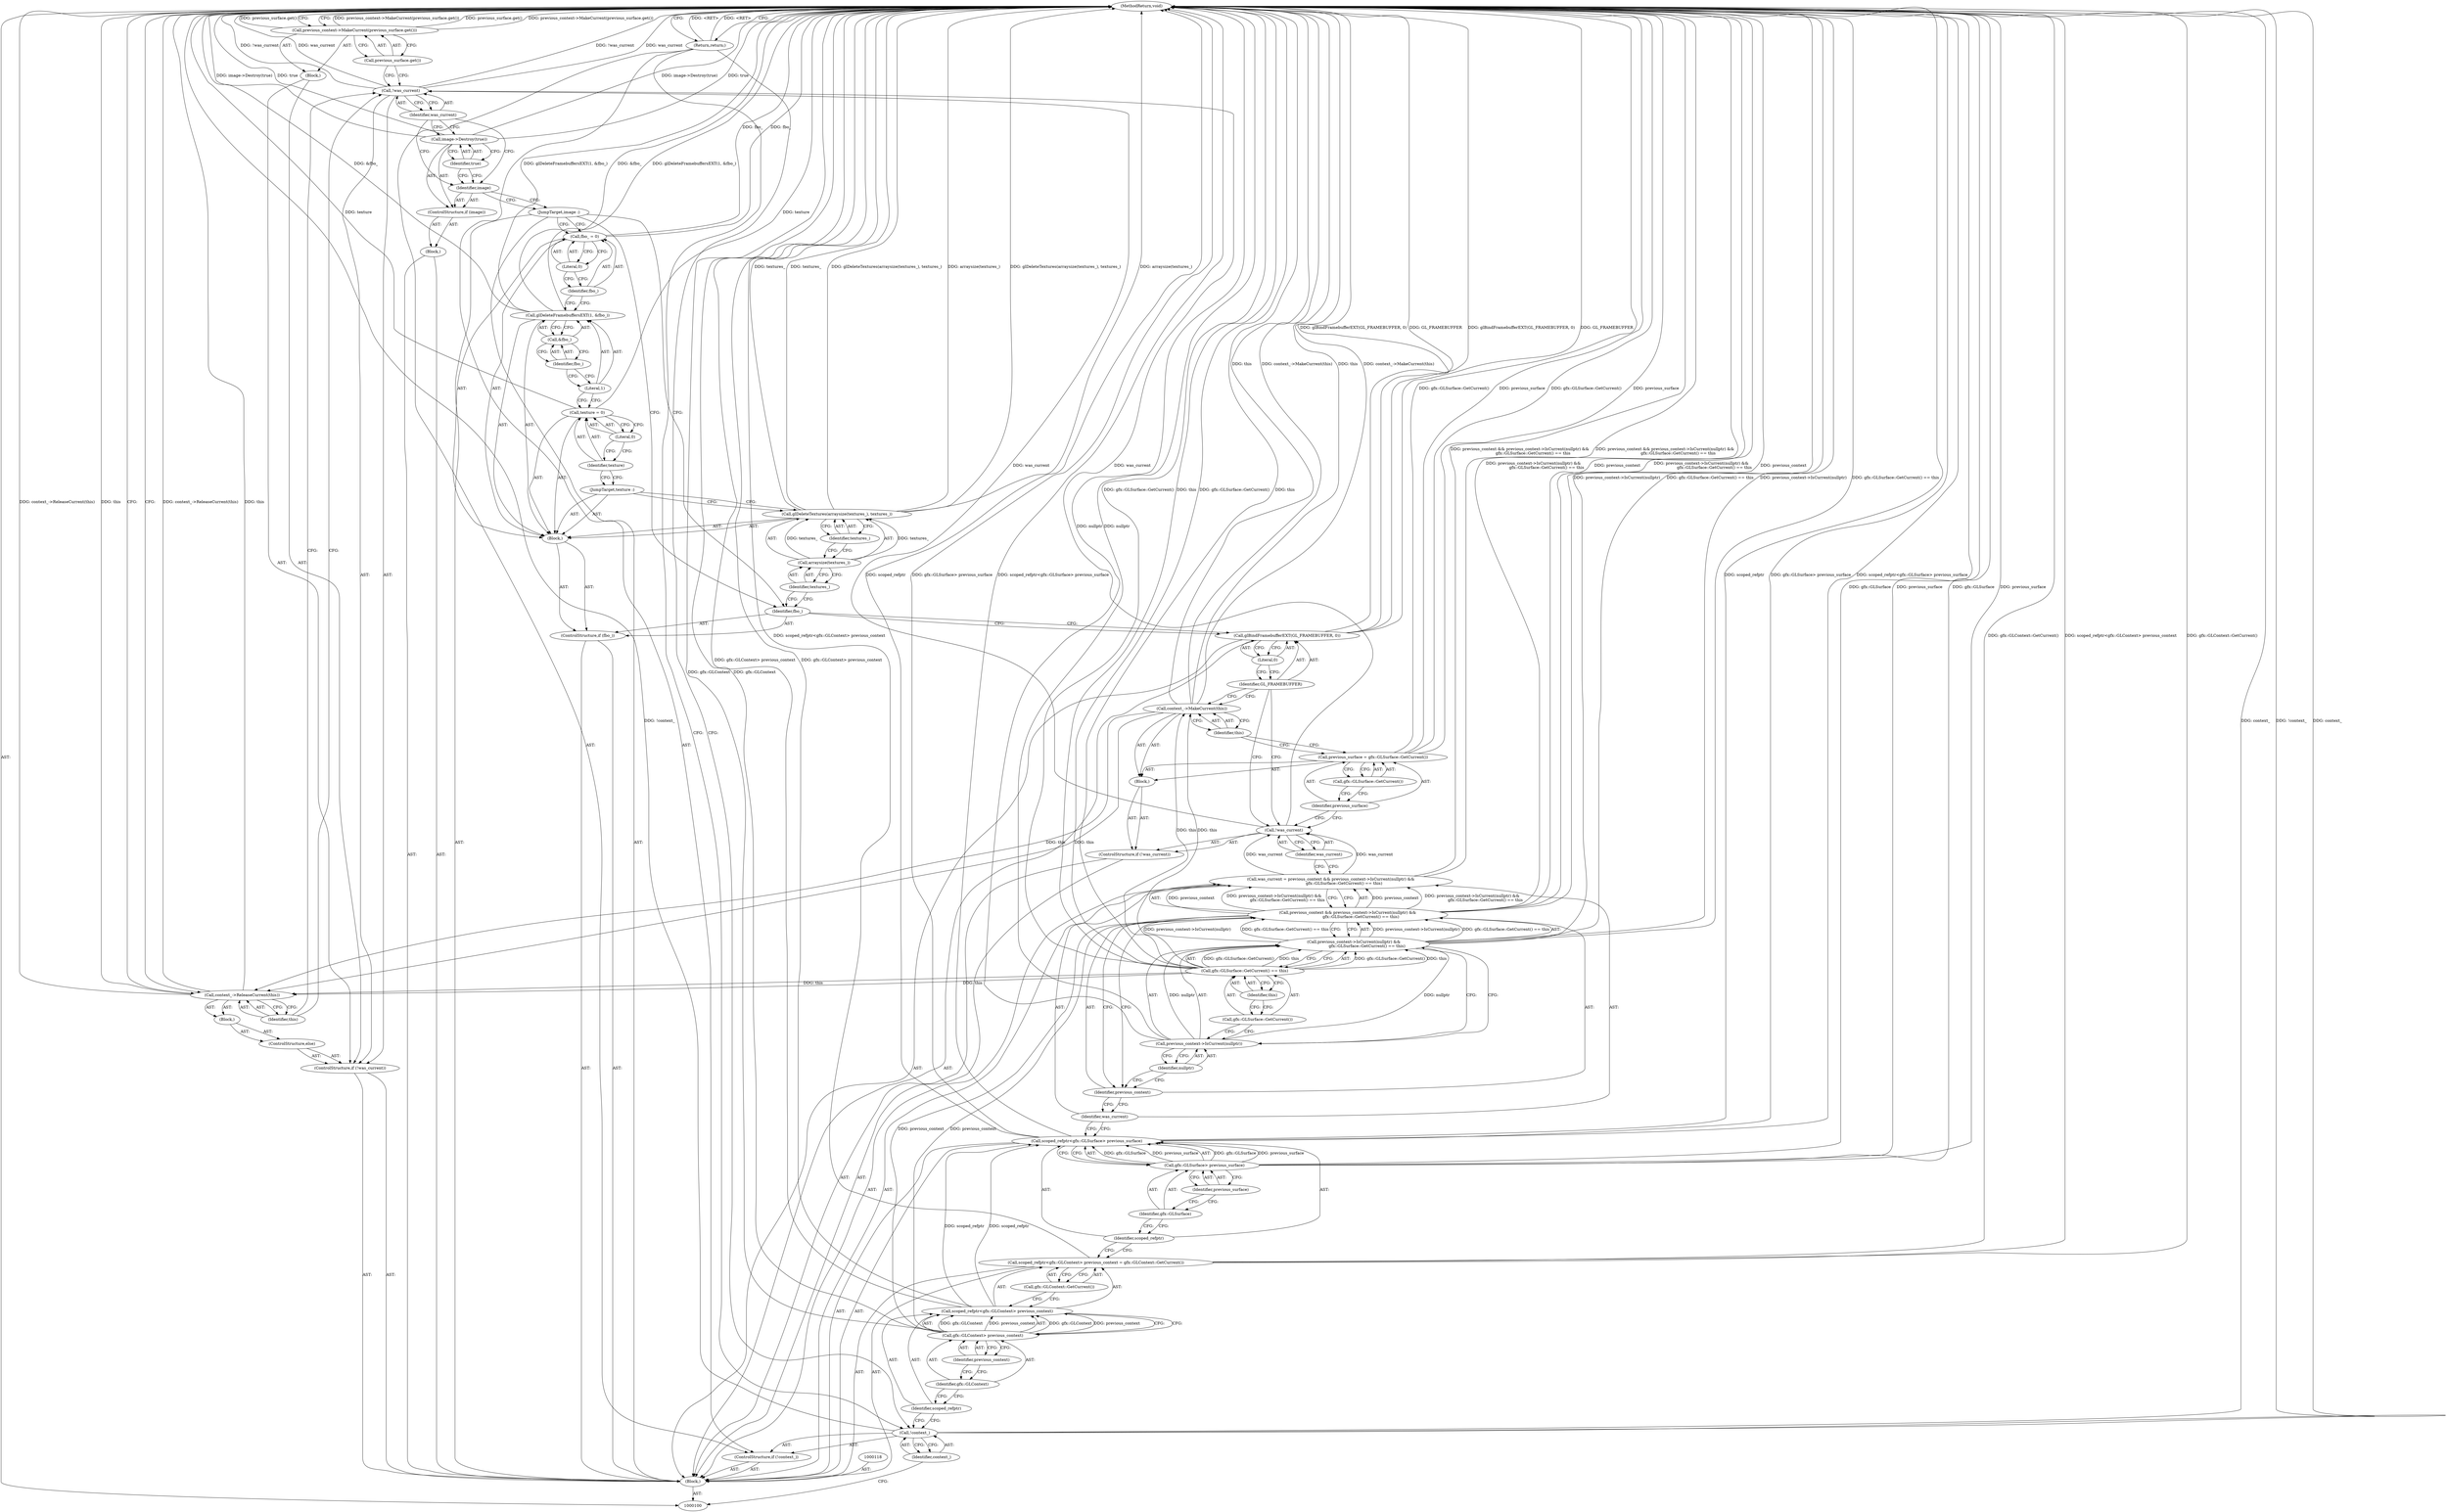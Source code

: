digraph "1_Chrome_2f663de43634c1197a7a2ed8afc12cb6dc565bd0" {
"1000175" [label="(MethodReturn,void)"];
"1000101" [label="(Block,)"];
"1000135" [label="(Call,gfx::GLSurface::GetCurrent())"];
"1000133" [label="(Call,previous_surface = gfx::GLSurface::GetCurrent())"];
"1000134" [label="(Identifier,previous_surface)"];
"1000137" [label="(Identifier,this)"];
"1000136" [label="(Call,context_->MakeCurrent(this))"];
"1000138" [label="(Call,glBindFramebufferEXT(GL_FRAMEBUFFER, 0))"];
"1000139" [label="(Identifier,GL_FRAMEBUFFER)"];
"1000140" [label="(Literal,0)"];
"1000143" [label="(Block,)"];
"1000141" [label="(ControlStructure,if (fbo_))"];
"1000142" [label="(Identifier,fbo_)"];
"1000145" [label="(Call,arraysize(textures_))"];
"1000146" [label="(Identifier,textures_)"];
"1000144" [label="(Call,glDeleteTextures(arraysize(textures_), textures_))"];
"1000147" [label="(Identifier,textures_)"];
"1000148" [label="(JumpTarget,texture :)"];
"1000151" [label="(Literal,0)"];
"1000149" [label="(Call,texture = 0)"];
"1000150" [label="(Identifier,texture)"];
"1000153" [label="(Literal,1)"];
"1000154" [label="(Call,&fbo_)"];
"1000155" [label="(Identifier,fbo_)"];
"1000152" [label="(Call,glDeleteFramebuffersEXT(1, &fbo_))"];
"1000102" [label="(ControlStructure,if (!context_))"];
"1000103" [label="(Call,!context_)"];
"1000104" [label="(Identifier,context_)"];
"1000158" [label="(Literal,0)"];
"1000156" [label="(Call,fbo_ = 0)"];
"1000157" [label="(Identifier,fbo_)"];
"1000159" [label="(JumpTarget,image :)"];
"1000160" [label="(Block,)"];
"1000161" [label="(ControlStructure,if (image))"];
"1000162" [label="(Identifier,image)"];
"1000164" [label="(Identifier,true)"];
"1000163" [label="(Call,image->Destroy(true))"];
"1000168" [label="(Block,)"];
"1000165" [label="(ControlStructure,if (!was_current))"];
"1000166" [label="(Call,!was_current)"];
"1000167" [label="(Identifier,was_current)"];
"1000170" [label="(Call,previous_surface.get())"];
"1000169" [label="(Call,previous_context->MakeCurrent(previous_surface.get()))"];
"1000171" [label="(ControlStructure,else)"];
"1000172" [label="(Block,)"];
"1000105" [label="(Return,return;)"];
"1000174" [label="(Identifier,this)"];
"1000173" [label="(Call,context_->ReleaseCurrent(this))"];
"1000109" [label="(Call,gfx::GLContext> previous_context)"];
"1000110" [label="(Identifier,gfx::GLContext)"];
"1000106" [label="(Call,scoped_refptr<gfx::GLContext> previous_context = gfx::GLContext::GetCurrent())"];
"1000107" [label="(Call,scoped_refptr<gfx::GLContext> previous_context)"];
"1000108" [label="(Identifier,scoped_refptr)"];
"1000111" [label="(Identifier,previous_context)"];
"1000112" [label="(Call,gfx::GLContext::GetCurrent())"];
"1000115" [label="(Call,gfx::GLSurface> previous_surface)"];
"1000116" [label="(Identifier,gfx::GLSurface)"];
"1000113" [label="(Call,scoped_refptr<gfx::GLSurface> previous_surface)"];
"1000114" [label="(Identifier,scoped_refptr)"];
"1000117" [label="(Identifier,previous_surface)"];
"1000121" [label="(Call,previous_context && previous_context->IsCurrent(nullptr) &&\n                     gfx::GLSurface::GetCurrent() == this)"];
"1000122" [label="(Identifier,previous_context)"];
"1000123" [label="(Call,previous_context->IsCurrent(nullptr) &&\n                     gfx::GLSurface::GetCurrent() == this)"];
"1000124" [label="(Call,previous_context->IsCurrent(nullptr))"];
"1000125" [label="(Identifier,nullptr)"];
"1000119" [label="(Call,was_current = previous_context && previous_context->IsCurrent(nullptr) &&\n                     gfx::GLSurface::GetCurrent() == this)"];
"1000120" [label="(Identifier,was_current)"];
"1000126" [label="(Call,gfx::GLSurface::GetCurrent() == this)"];
"1000127" [label="(Call,gfx::GLSurface::GetCurrent())"];
"1000128" [label="(Identifier,this)"];
"1000129" [label="(ControlStructure,if (!was_current))"];
"1000132" [label="(Block,)"];
"1000130" [label="(Call,!was_current)"];
"1000131" [label="(Identifier,was_current)"];
"1000175" -> "1000100"  [label="AST: "];
"1000175" -> "1000105"  [label="CFG: "];
"1000175" -> "1000169"  [label="CFG: "];
"1000175" -> "1000173"  [label="CFG: "];
"1000115" -> "1000175"  [label="DDG: previous_surface"];
"1000115" -> "1000175"  [label="DDG: gfx::GLSurface"];
"1000124" -> "1000175"  [label="DDG: nullptr"];
"1000106" -> "1000175"  [label="DDG: scoped_refptr<gfx::GLContext> previous_context"];
"1000106" -> "1000175"  [label="DDG: gfx::GLContext::GetCurrent()"];
"1000169" -> "1000175"  [label="DDG: previous_context->MakeCurrent(previous_surface.get())"];
"1000169" -> "1000175"  [label="DDG: previous_surface.get()"];
"1000156" -> "1000175"  [label="DDG: fbo_"];
"1000103" -> "1000175"  [label="DDG: context_"];
"1000103" -> "1000175"  [label="DDG: !context_"];
"1000113" -> "1000175"  [label="DDG: scoped_refptr"];
"1000113" -> "1000175"  [label="DDG: gfx::GLSurface> previous_surface"];
"1000113" -> "1000175"  [label="DDG: scoped_refptr<gfx::GLSurface> previous_surface"];
"1000126" -> "1000175"  [label="DDG: gfx::GLSurface::GetCurrent()"];
"1000126" -> "1000175"  [label="DDG: this"];
"1000152" -> "1000175"  [label="DDG: &fbo_"];
"1000152" -> "1000175"  [label="DDG: glDeleteFramebuffersEXT(1, &fbo_)"];
"1000163" -> "1000175"  [label="DDG: image->Destroy(true)"];
"1000163" -> "1000175"  [label="DDG: true"];
"1000123" -> "1000175"  [label="DDG: previous_context->IsCurrent(nullptr)"];
"1000123" -> "1000175"  [label="DDG: gfx::GLSurface::GetCurrent() == this"];
"1000121" -> "1000175"  [label="DDG: previous_context->IsCurrent(nullptr) &&\n                     gfx::GLSurface::GetCurrent() == this"];
"1000121" -> "1000175"  [label="DDG: previous_context"];
"1000138" -> "1000175"  [label="DDG: GL_FRAMEBUFFER"];
"1000138" -> "1000175"  [label="DDG: glBindFramebufferEXT(GL_FRAMEBUFFER, 0)"];
"1000166" -> "1000175"  [label="DDG: !was_current"];
"1000166" -> "1000175"  [label="DDG: was_current"];
"1000144" -> "1000175"  [label="DDG: glDeleteTextures(arraysize(textures_), textures_)"];
"1000144" -> "1000175"  [label="DDG: arraysize(textures_)"];
"1000144" -> "1000175"  [label="DDG: textures_"];
"1000133" -> "1000175"  [label="DDG: previous_surface"];
"1000133" -> "1000175"  [label="DDG: gfx::GLSurface::GetCurrent()"];
"1000119" -> "1000175"  [label="DDG: previous_context && previous_context->IsCurrent(nullptr) &&\n                     gfx::GLSurface::GetCurrent() == this"];
"1000109" -> "1000175"  [label="DDG: gfx::GLContext"];
"1000173" -> "1000175"  [label="DDG: context_->ReleaseCurrent(this)"];
"1000173" -> "1000175"  [label="DDG: this"];
"1000136" -> "1000175"  [label="DDG: context_->MakeCurrent(this)"];
"1000136" -> "1000175"  [label="DDG: this"];
"1000149" -> "1000175"  [label="DDG: texture"];
"1000107" -> "1000175"  [label="DDG: gfx::GLContext> previous_context"];
"1000105" -> "1000175"  [label="DDG: <RET>"];
"1000101" -> "1000100"  [label="AST: "];
"1000102" -> "1000101"  [label="AST: "];
"1000106" -> "1000101"  [label="AST: "];
"1000113" -> "1000101"  [label="AST: "];
"1000118" -> "1000101"  [label="AST: "];
"1000119" -> "1000101"  [label="AST: "];
"1000129" -> "1000101"  [label="AST: "];
"1000138" -> "1000101"  [label="AST: "];
"1000141" -> "1000101"  [label="AST: "];
"1000159" -> "1000101"  [label="AST: "];
"1000160" -> "1000101"  [label="AST: "];
"1000165" -> "1000101"  [label="AST: "];
"1000135" -> "1000133"  [label="AST: "];
"1000135" -> "1000134"  [label="CFG: "];
"1000133" -> "1000135"  [label="CFG: "];
"1000133" -> "1000132"  [label="AST: "];
"1000133" -> "1000135"  [label="CFG: "];
"1000134" -> "1000133"  [label="AST: "];
"1000135" -> "1000133"  [label="AST: "];
"1000137" -> "1000133"  [label="CFG: "];
"1000133" -> "1000175"  [label="DDG: previous_surface"];
"1000133" -> "1000175"  [label="DDG: gfx::GLSurface::GetCurrent()"];
"1000134" -> "1000133"  [label="AST: "];
"1000134" -> "1000130"  [label="CFG: "];
"1000135" -> "1000134"  [label="CFG: "];
"1000137" -> "1000136"  [label="AST: "];
"1000137" -> "1000133"  [label="CFG: "];
"1000136" -> "1000137"  [label="CFG: "];
"1000136" -> "1000132"  [label="AST: "];
"1000136" -> "1000137"  [label="CFG: "];
"1000137" -> "1000136"  [label="AST: "];
"1000139" -> "1000136"  [label="CFG: "];
"1000136" -> "1000175"  [label="DDG: context_->MakeCurrent(this)"];
"1000136" -> "1000175"  [label="DDG: this"];
"1000126" -> "1000136"  [label="DDG: this"];
"1000136" -> "1000173"  [label="DDG: this"];
"1000138" -> "1000101"  [label="AST: "];
"1000138" -> "1000140"  [label="CFG: "];
"1000139" -> "1000138"  [label="AST: "];
"1000140" -> "1000138"  [label="AST: "];
"1000142" -> "1000138"  [label="CFG: "];
"1000138" -> "1000175"  [label="DDG: GL_FRAMEBUFFER"];
"1000138" -> "1000175"  [label="DDG: glBindFramebufferEXT(GL_FRAMEBUFFER, 0)"];
"1000139" -> "1000138"  [label="AST: "];
"1000139" -> "1000136"  [label="CFG: "];
"1000139" -> "1000130"  [label="CFG: "];
"1000140" -> "1000139"  [label="CFG: "];
"1000140" -> "1000138"  [label="AST: "];
"1000140" -> "1000139"  [label="CFG: "];
"1000138" -> "1000140"  [label="CFG: "];
"1000143" -> "1000141"  [label="AST: "];
"1000144" -> "1000143"  [label="AST: "];
"1000148" -> "1000143"  [label="AST: "];
"1000149" -> "1000143"  [label="AST: "];
"1000152" -> "1000143"  [label="AST: "];
"1000156" -> "1000143"  [label="AST: "];
"1000141" -> "1000101"  [label="AST: "];
"1000142" -> "1000141"  [label="AST: "];
"1000143" -> "1000141"  [label="AST: "];
"1000142" -> "1000141"  [label="AST: "];
"1000142" -> "1000138"  [label="CFG: "];
"1000146" -> "1000142"  [label="CFG: "];
"1000159" -> "1000142"  [label="CFG: "];
"1000145" -> "1000144"  [label="AST: "];
"1000145" -> "1000146"  [label="CFG: "];
"1000146" -> "1000145"  [label="AST: "];
"1000147" -> "1000145"  [label="CFG: "];
"1000145" -> "1000144"  [label="DDG: textures_"];
"1000146" -> "1000145"  [label="AST: "];
"1000146" -> "1000142"  [label="CFG: "];
"1000145" -> "1000146"  [label="CFG: "];
"1000144" -> "1000143"  [label="AST: "];
"1000144" -> "1000147"  [label="CFG: "];
"1000145" -> "1000144"  [label="AST: "];
"1000147" -> "1000144"  [label="AST: "];
"1000148" -> "1000144"  [label="CFG: "];
"1000144" -> "1000175"  [label="DDG: glDeleteTextures(arraysize(textures_), textures_)"];
"1000144" -> "1000175"  [label="DDG: arraysize(textures_)"];
"1000144" -> "1000175"  [label="DDG: textures_"];
"1000145" -> "1000144"  [label="DDG: textures_"];
"1000147" -> "1000144"  [label="AST: "];
"1000147" -> "1000145"  [label="CFG: "];
"1000144" -> "1000147"  [label="CFG: "];
"1000148" -> "1000143"  [label="AST: "];
"1000148" -> "1000144"  [label="CFG: "];
"1000150" -> "1000148"  [label="CFG: "];
"1000151" -> "1000149"  [label="AST: "];
"1000151" -> "1000150"  [label="CFG: "];
"1000149" -> "1000151"  [label="CFG: "];
"1000149" -> "1000143"  [label="AST: "];
"1000149" -> "1000151"  [label="CFG: "];
"1000150" -> "1000149"  [label="AST: "];
"1000151" -> "1000149"  [label="AST: "];
"1000153" -> "1000149"  [label="CFG: "];
"1000149" -> "1000175"  [label="DDG: texture"];
"1000150" -> "1000149"  [label="AST: "];
"1000150" -> "1000148"  [label="CFG: "];
"1000151" -> "1000150"  [label="CFG: "];
"1000153" -> "1000152"  [label="AST: "];
"1000153" -> "1000149"  [label="CFG: "];
"1000155" -> "1000153"  [label="CFG: "];
"1000154" -> "1000152"  [label="AST: "];
"1000154" -> "1000155"  [label="CFG: "];
"1000155" -> "1000154"  [label="AST: "];
"1000152" -> "1000154"  [label="CFG: "];
"1000155" -> "1000154"  [label="AST: "];
"1000155" -> "1000153"  [label="CFG: "];
"1000154" -> "1000155"  [label="CFG: "];
"1000152" -> "1000143"  [label="AST: "];
"1000152" -> "1000154"  [label="CFG: "];
"1000153" -> "1000152"  [label="AST: "];
"1000154" -> "1000152"  [label="AST: "];
"1000157" -> "1000152"  [label="CFG: "];
"1000152" -> "1000175"  [label="DDG: &fbo_"];
"1000152" -> "1000175"  [label="DDG: glDeleteFramebuffersEXT(1, &fbo_)"];
"1000102" -> "1000101"  [label="AST: "];
"1000103" -> "1000102"  [label="AST: "];
"1000105" -> "1000102"  [label="AST: "];
"1000103" -> "1000102"  [label="AST: "];
"1000103" -> "1000104"  [label="CFG: "];
"1000104" -> "1000103"  [label="AST: "];
"1000105" -> "1000103"  [label="CFG: "];
"1000108" -> "1000103"  [label="CFG: "];
"1000103" -> "1000175"  [label="DDG: context_"];
"1000103" -> "1000175"  [label="DDG: !context_"];
"1000104" -> "1000103"  [label="AST: "];
"1000104" -> "1000100"  [label="CFG: "];
"1000103" -> "1000104"  [label="CFG: "];
"1000158" -> "1000156"  [label="AST: "];
"1000158" -> "1000157"  [label="CFG: "];
"1000156" -> "1000158"  [label="CFG: "];
"1000156" -> "1000143"  [label="AST: "];
"1000156" -> "1000158"  [label="CFG: "];
"1000157" -> "1000156"  [label="AST: "];
"1000158" -> "1000156"  [label="AST: "];
"1000159" -> "1000156"  [label="CFG: "];
"1000156" -> "1000175"  [label="DDG: fbo_"];
"1000157" -> "1000156"  [label="AST: "];
"1000157" -> "1000152"  [label="CFG: "];
"1000158" -> "1000157"  [label="CFG: "];
"1000159" -> "1000101"  [label="AST: "];
"1000159" -> "1000156"  [label="CFG: "];
"1000159" -> "1000142"  [label="CFG: "];
"1000162" -> "1000159"  [label="CFG: "];
"1000160" -> "1000101"  [label="AST: "];
"1000161" -> "1000160"  [label="AST: "];
"1000161" -> "1000160"  [label="AST: "];
"1000162" -> "1000161"  [label="AST: "];
"1000163" -> "1000161"  [label="AST: "];
"1000162" -> "1000161"  [label="AST: "];
"1000162" -> "1000159"  [label="CFG: "];
"1000164" -> "1000162"  [label="CFG: "];
"1000167" -> "1000162"  [label="CFG: "];
"1000164" -> "1000163"  [label="AST: "];
"1000164" -> "1000162"  [label="CFG: "];
"1000163" -> "1000164"  [label="CFG: "];
"1000163" -> "1000161"  [label="AST: "];
"1000163" -> "1000164"  [label="CFG: "];
"1000164" -> "1000163"  [label="AST: "];
"1000167" -> "1000163"  [label="CFG: "];
"1000163" -> "1000175"  [label="DDG: image->Destroy(true)"];
"1000163" -> "1000175"  [label="DDG: true"];
"1000168" -> "1000165"  [label="AST: "];
"1000169" -> "1000168"  [label="AST: "];
"1000165" -> "1000101"  [label="AST: "];
"1000166" -> "1000165"  [label="AST: "];
"1000168" -> "1000165"  [label="AST: "];
"1000171" -> "1000165"  [label="AST: "];
"1000166" -> "1000165"  [label="AST: "];
"1000166" -> "1000167"  [label="CFG: "];
"1000167" -> "1000166"  [label="AST: "];
"1000170" -> "1000166"  [label="CFG: "];
"1000174" -> "1000166"  [label="CFG: "];
"1000166" -> "1000175"  [label="DDG: !was_current"];
"1000166" -> "1000175"  [label="DDG: was_current"];
"1000130" -> "1000166"  [label="DDG: was_current"];
"1000167" -> "1000166"  [label="AST: "];
"1000167" -> "1000163"  [label="CFG: "];
"1000167" -> "1000162"  [label="CFG: "];
"1000166" -> "1000167"  [label="CFG: "];
"1000170" -> "1000169"  [label="AST: "];
"1000170" -> "1000166"  [label="CFG: "];
"1000169" -> "1000170"  [label="CFG: "];
"1000169" -> "1000168"  [label="AST: "];
"1000169" -> "1000170"  [label="CFG: "];
"1000170" -> "1000169"  [label="AST: "];
"1000175" -> "1000169"  [label="CFG: "];
"1000169" -> "1000175"  [label="DDG: previous_context->MakeCurrent(previous_surface.get())"];
"1000169" -> "1000175"  [label="DDG: previous_surface.get()"];
"1000171" -> "1000165"  [label="AST: "];
"1000172" -> "1000171"  [label="AST: "];
"1000172" -> "1000171"  [label="AST: "];
"1000173" -> "1000172"  [label="AST: "];
"1000105" -> "1000102"  [label="AST: "];
"1000105" -> "1000103"  [label="CFG: "];
"1000175" -> "1000105"  [label="CFG: "];
"1000105" -> "1000175"  [label="DDG: <RET>"];
"1000174" -> "1000173"  [label="AST: "];
"1000174" -> "1000166"  [label="CFG: "];
"1000173" -> "1000174"  [label="CFG: "];
"1000173" -> "1000172"  [label="AST: "];
"1000173" -> "1000174"  [label="CFG: "];
"1000174" -> "1000173"  [label="AST: "];
"1000175" -> "1000173"  [label="CFG: "];
"1000173" -> "1000175"  [label="DDG: context_->ReleaseCurrent(this)"];
"1000173" -> "1000175"  [label="DDG: this"];
"1000126" -> "1000173"  [label="DDG: this"];
"1000136" -> "1000173"  [label="DDG: this"];
"1000109" -> "1000107"  [label="AST: "];
"1000109" -> "1000111"  [label="CFG: "];
"1000110" -> "1000109"  [label="AST: "];
"1000111" -> "1000109"  [label="AST: "];
"1000107" -> "1000109"  [label="CFG: "];
"1000109" -> "1000175"  [label="DDG: gfx::GLContext"];
"1000109" -> "1000107"  [label="DDG: gfx::GLContext"];
"1000109" -> "1000107"  [label="DDG: previous_context"];
"1000109" -> "1000121"  [label="DDG: previous_context"];
"1000110" -> "1000109"  [label="AST: "];
"1000110" -> "1000108"  [label="CFG: "];
"1000111" -> "1000110"  [label="CFG: "];
"1000106" -> "1000101"  [label="AST: "];
"1000106" -> "1000112"  [label="CFG: "];
"1000107" -> "1000106"  [label="AST: "];
"1000112" -> "1000106"  [label="AST: "];
"1000114" -> "1000106"  [label="CFG: "];
"1000106" -> "1000175"  [label="DDG: scoped_refptr<gfx::GLContext> previous_context"];
"1000106" -> "1000175"  [label="DDG: gfx::GLContext::GetCurrent()"];
"1000107" -> "1000106"  [label="AST: "];
"1000107" -> "1000109"  [label="CFG: "];
"1000108" -> "1000107"  [label="AST: "];
"1000109" -> "1000107"  [label="AST: "];
"1000112" -> "1000107"  [label="CFG: "];
"1000107" -> "1000175"  [label="DDG: gfx::GLContext> previous_context"];
"1000109" -> "1000107"  [label="DDG: gfx::GLContext"];
"1000109" -> "1000107"  [label="DDG: previous_context"];
"1000107" -> "1000113"  [label="DDG: scoped_refptr"];
"1000108" -> "1000107"  [label="AST: "];
"1000108" -> "1000103"  [label="CFG: "];
"1000110" -> "1000108"  [label="CFG: "];
"1000111" -> "1000109"  [label="AST: "];
"1000111" -> "1000110"  [label="CFG: "];
"1000109" -> "1000111"  [label="CFG: "];
"1000112" -> "1000106"  [label="AST: "];
"1000112" -> "1000107"  [label="CFG: "];
"1000106" -> "1000112"  [label="CFG: "];
"1000115" -> "1000113"  [label="AST: "];
"1000115" -> "1000117"  [label="CFG: "];
"1000116" -> "1000115"  [label="AST: "];
"1000117" -> "1000115"  [label="AST: "];
"1000113" -> "1000115"  [label="CFG: "];
"1000115" -> "1000175"  [label="DDG: previous_surface"];
"1000115" -> "1000175"  [label="DDG: gfx::GLSurface"];
"1000115" -> "1000113"  [label="DDG: gfx::GLSurface"];
"1000115" -> "1000113"  [label="DDG: previous_surface"];
"1000116" -> "1000115"  [label="AST: "];
"1000116" -> "1000114"  [label="CFG: "];
"1000117" -> "1000116"  [label="CFG: "];
"1000113" -> "1000101"  [label="AST: "];
"1000113" -> "1000115"  [label="CFG: "];
"1000114" -> "1000113"  [label="AST: "];
"1000115" -> "1000113"  [label="AST: "];
"1000120" -> "1000113"  [label="CFG: "];
"1000113" -> "1000175"  [label="DDG: scoped_refptr"];
"1000113" -> "1000175"  [label="DDG: gfx::GLSurface> previous_surface"];
"1000113" -> "1000175"  [label="DDG: scoped_refptr<gfx::GLSurface> previous_surface"];
"1000107" -> "1000113"  [label="DDG: scoped_refptr"];
"1000115" -> "1000113"  [label="DDG: gfx::GLSurface"];
"1000115" -> "1000113"  [label="DDG: previous_surface"];
"1000114" -> "1000113"  [label="AST: "];
"1000114" -> "1000106"  [label="CFG: "];
"1000116" -> "1000114"  [label="CFG: "];
"1000117" -> "1000115"  [label="AST: "];
"1000117" -> "1000116"  [label="CFG: "];
"1000115" -> "1000117"  [label="CFG: "];
"1000121" -> "1000119"  [label="AST: "];
"1000121" -> "1000122"  [label="CFG: "];
"1000121" -> "1000123"  [label="CFG: "];
"1000122" -> "1000121"  [label="AST: "];
"1000123" -> "1000121"  [label="AST: "];
"1000119" -> "1000121"  [label="CFG: "];
"1000121" -> "1000175"  [label="DDG: previous_context->IsCurrent(nullptr) &&\n                     gfx::GLSurface::GetCurrent() == this"];
"1000121" -> "1000175"  [label="DDG: previous_context"];
"1000121" -> "1000119"  [label="DDG: previous_context"];
"1000121" -> "1000119"  [label="DDG: previous_context->IsCurrent(nullptr) &&\n                     gfx::GLSurface::GetCurrent() == this"];
"1000109" -> "1000121"  [label="DDG: previous_context"];
"1000123" -> "1000121"  [label="DDG: previous_context->IsCurrent(nullptr)"];
"1000123" -> "1000121"  [label="DDG: gfx::GLSurface::GetCurrent() == this"];
"1000122" -> "1000121"  [label="AST: "];
"1000122" -> "1000120"  [label="CFG: "];
"1000125" -> "1000122"  [label="CFG: "];
"1000121" -> "1000122"  [label="CFG: "];
"1000123" -> "1000121"  [label="AST: "];
"1000123" -> "1000124"  [label="CFG: "];
"1000123" -> "1000126"  [label="CFG: "];
"1000124" -> "1000123"  [label="AST: "];
"1000126" -> "1000123"  [label="AST: "];
"1000121" -> "1000123"  [label="CFG: "];
"1000123" -> "1000175"  [label="DDG: previous_context->IsCurrent(nullptr)"];
"1000123" -> "1000175"  [label="DDG: gfx::GLSurface::GetCurrent() == this"];
"1000123" -> "1000121"  [label="DDG: previous_context->IsCurrent(nullptr)"];
"1000123" -> "1000121"  [label="DDG: gfx::GLSurface::GetCurrent() == this"];
"1000124" -> "1000123"  [label="DDG: nullptr"];
"1000126" -> "1000123"  [label="DDG: gfx::GLSurface::GetCurrent()"];
"1000126" -> "1000123"  [label="DDG: this"];
"1000124" -> "1000123"  [label="AST: "];
"1000124" -> "1000125"  [label="CFG: "];
"1000125" -> "1000124"  [label="AST: "];
"1000127" -> "1000124"  [label="CFG: "];
"1000123" -> "1000124"  [label="CFG: "];
"1000124" -> "1000175"  [label="DDG: nullptr"];
"1000124" -> "1000123"  [label="DDG: nullptr"];
"1000125" -> "1000124"  [label="AST: "];
"1000125" -> "1000122"  [label="CFG: "];
"1000124" -> "1000125"  [label="CFG: "];
"1000119" -> "1000101"  [label="AST: "];
"1000119" -> "1000121"  [label="CFG: "];
"1000120" -> "1000119"  [label="AST: "];
"1000121" -> "1000119"  [label="AST: "];
"1000131" -> "1000119"  [label="CFG: "];
"1000119" -> "1000175"  [label="DDG: previous_context && previous_context->IsCurrent(nullptr) &&\n                     gfx::GLSurface::GetCurrent() == this"];
"1000121" -> "1000119"  [label="DDG: previous_context"];
"1000121" -> "1000119"  [label="DDG: previous_context->IsCurrent(nullptr) &&\n                     gfx::GLSurface::GetCurrent() == this"];
"1000119" -> "1000130"  [label="DDG: was_current"];
"1000120" -> "1000119"  [label="AST: "];
"1000120" -> "1000113"  [label="CFG: "];
"1000122" -> "1000120"  [label="CFG: "];
"1000126" -> "1000123"  [label="AST: "];
"1000126" -> "1000128"  [label="CFG: "];
"1000127" -> "1000126"  [label="AST: "];
"1000128" -> "1000126"  [label="AST: "];
"1000123" -> "1000126"  [label="CFG: "];
"1000126" -> "1000175"  [label="DDG: gfx::GLSurface::GetCurrent()"];
"1000126" -> "1000175"  [label="DDG: this"];
"1000126" -> "1000123"  [label="DDG: gfx::GLSurface::GetCurrent()"];
"1000126" -> "1000123"  [label="DDG: this"];
"1000126" -> "1000136"  [label="DDG: this"];
"1000126" -> "1000173"  [label="DDG: this"];
"1000127" -> "1000126"  [label="AST: "];
"1000127" -> "1000124"  [label="CFG: "];
"1000128" -> "1000127"  [label="CFG: "];
"1000128" -> "1000126"  [label="AST: "];
"1000128" -> "1000127"  [label="CFG: "];
"1000126" -> "1000128"  [label="CFG: "];
"1000129" -> "1000101"  [label="AST: "];
"1000130" -> "1000129"  [label="AST: "];
"1000132" -> "1000129"  [label="AST: "];
"1000132" -> "1000129"  [label="AST: "];
"1000133" -> "1000132"  [label="AST: "];
"1000136" -> "1000132"  [label="AST: "];
"1000130" -> "1000129"  [label="AST: "];
"1000130" -> "1000131"  [label="CFG: "];
"1000131" -> "1000130"  [label="AST: "];
"1000134" -> "1000130"  [label="CFG: "];
"1000139" -> "1000130"  [label="CFG: "];
"1000119" -> "1000130"  [label="DDG: was_current"];
"1000130" -> "1000166"  [label="DDG: was_current"];
"1000131" -> "1000130"  [label="AST: "];
"1000131" -> "1000119"  [label="CFG: "];
"1000130" -> "1000131"  [label="CFG: "];
}
